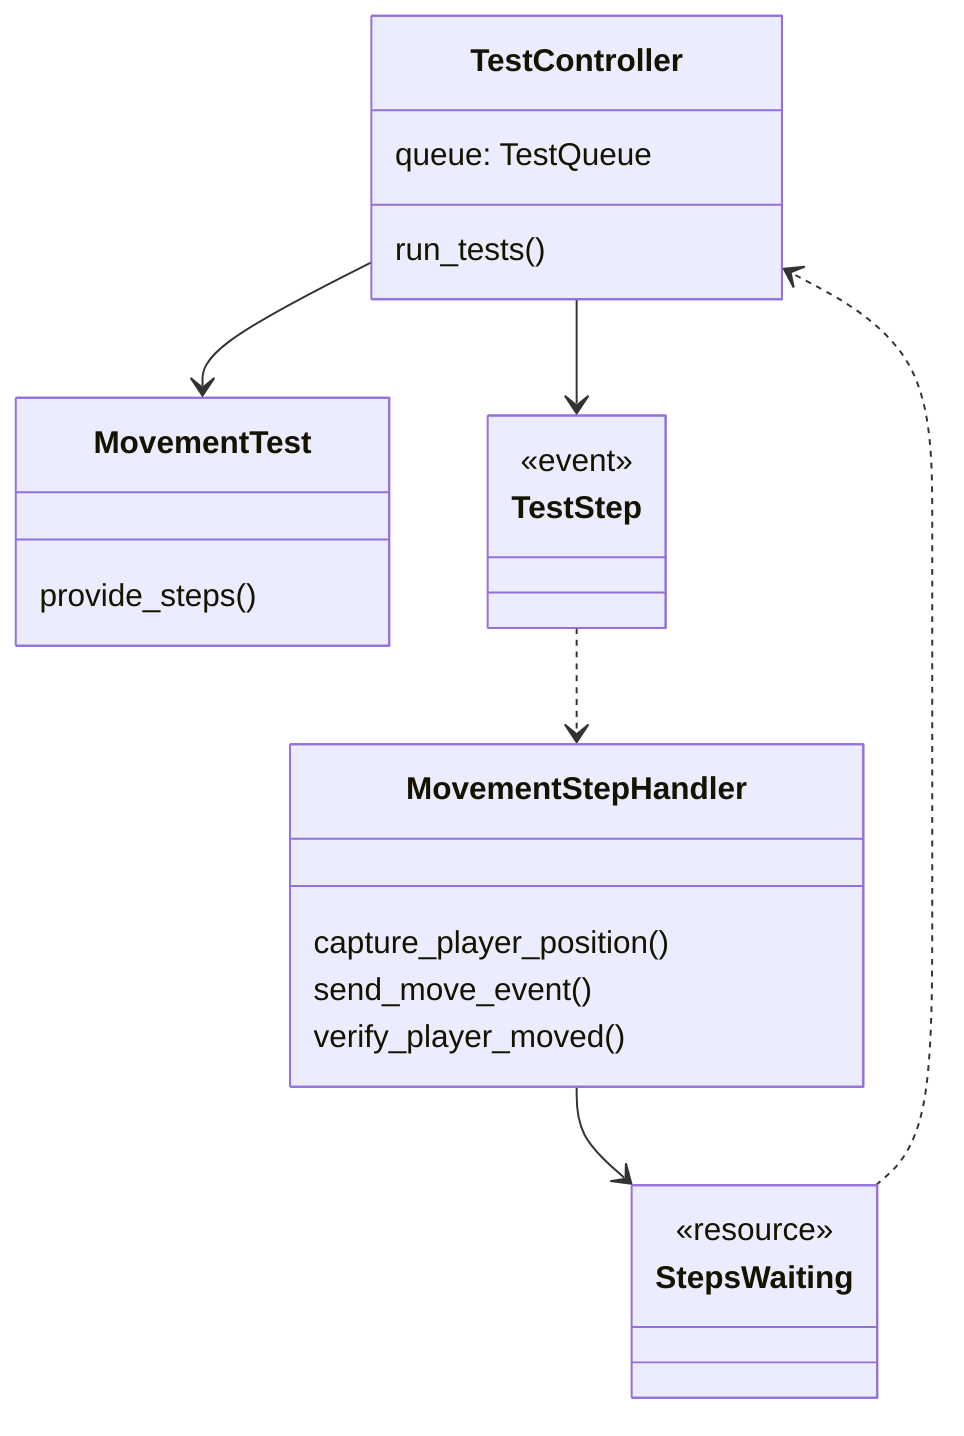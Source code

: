 %% High-level relationships remain for context
classDiagram
    class TestController {
        run_tests()
        queue: TestQueue
    }
    class MovementTest {
        provide_steps()
    }
    class MovementStepHandler {
        capture_player_position()
        send_move_event()
        verify_player_moved()
    }
    class TestStep {
        <<event>>
    }
    class StepsWaiting {
        <<resource>>
    }

    TestController --> MovementTest
    TestController --> TestStep
    TestStep ..> MovementStepHandler
    MovementStepHandler --> StepsWaiting
    StepsWaiting ..> TestController
